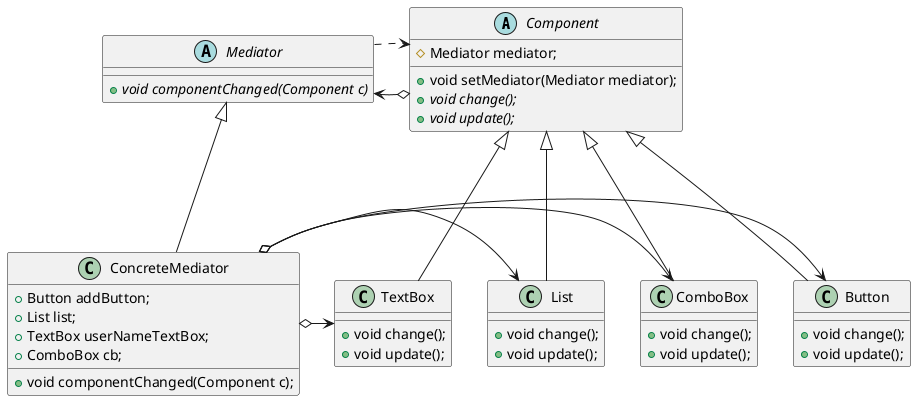 @startuml

abstract class Component{
#Mediator mediator;
+void setMediator(Mediator mediator);
+{abstract} void change();
+{abstract} void update();
}

class Button{
+void change();
+void update();
}
class TextBox{
+void change();
+void update();
}
class List{
+void change();
+void update();
}
class ComboBox{
+void change();
+void update();
}

abstract class Mediator{
+{abstract} void componentChanged(Component c)
}
class ConcreteMediator{
+Button addButton;
+List list;
+TextBox userNameTextBox;
+ComboBox cb;
+void componentChanged(Component c);
}
Button --up-|>Component
TextBox --up-|>Component
List --up-|>Component
ComboBox --up-|>Component

ConcreteMediator -up-|>Mediator
Component o-left->Mediator
Mediator .right.>Component
ConcreteMediator o-right->Button
ConcreteMediator o-right->TextBox

ConcreteMediator o-right->List

ConcreteMediator o-right->ComboBox

@enduml